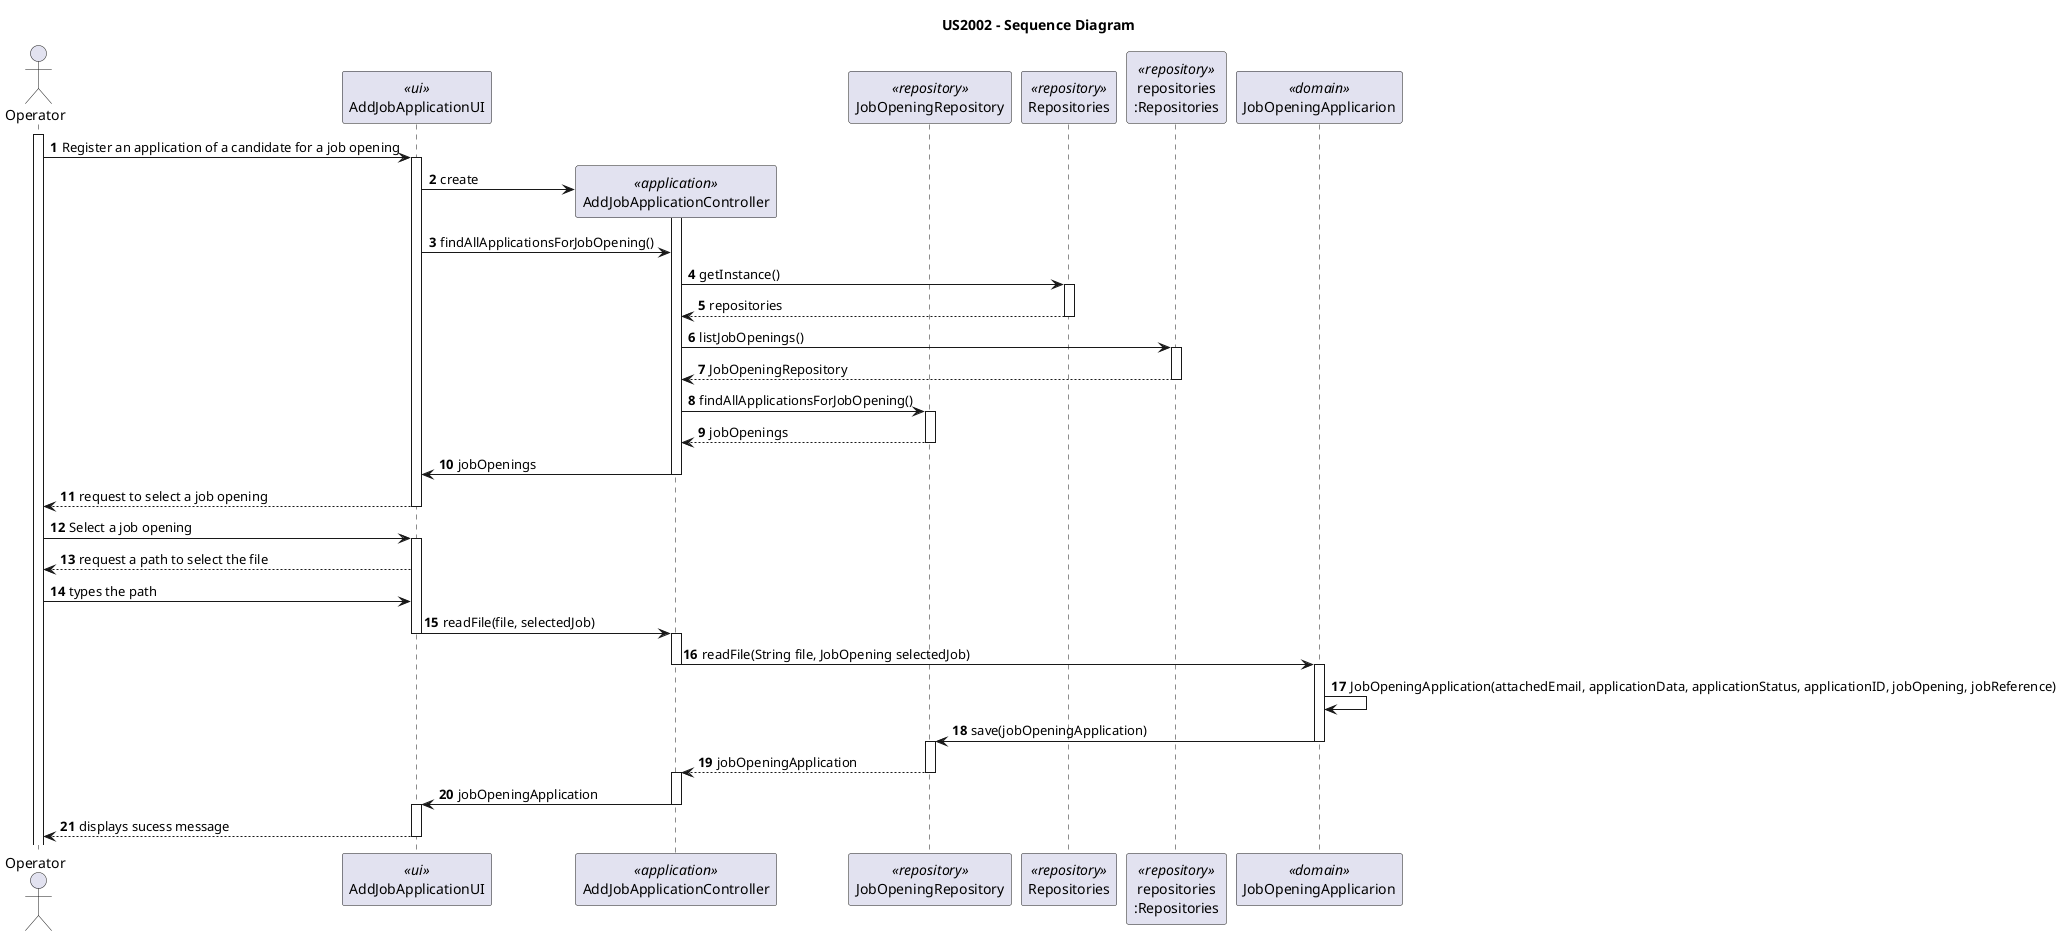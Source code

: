 @startuml
'https://plantuml.com/use-case-diagram
skinparam packageStyle rectangle
skinparam shadowing false
autonumber

title US2002 - Sequence Diagram


actor "Operator" as OP
participant "AddJobApplicationUI" as UI <<ui>>
participant "AddJobApplicationController" as Controller <<application>>
participant "JobOpeningRepository" as OPrepo <<repository>>
participant "Repositories" as repo <<repository>>
participant "repositories\n:Repositories" as PLAT <<repository>>
participant "JobOpeningApplicarion" as JOA <<domain>>




activate OP

    OP -> UI:  Register an application of a candidate for a job opening
    activate UI

        UI -> Controller **: create
        activate Controller
        UI -> Controller: findAllApplicationsForJobOpening()
        Controller -> repo: getInstance()
        activate repo

            repo --> Controller : repositories
        deactivate repo
        Controller -> PLAT: listJobOpenings()
        activate PLAT

            PLAT --> Controller: JobOpeningRepository
        deactivate PLAT
        Controller -> OPrepo: findAllApplicationsForJobOpening()
        activate OPrepo

            OPrepo --> Controller: jobOpenings
            deactivate OPrepo


        Controller -> UI: jobOpenings
        deactivate Controller
        UI --> OP: request to select a job opening
        deactivate UI
        OP -> UI: Select a job opening
        activate UI

        UI --> OP : request a path to select the file
        OP -> UI: types the path

        UI -> Controller: readFile(file, selectedJob)
        deactivate UI
        activate Controller

        Controller ->  JOA : readFile(String file, JobOpening selectedJob)
        deactivate Controller

        activate JOA

        JOA -> JOA : JobOpeningApplication(attachedEmail, applicationData, applicationStatus, applicationID, jobOpening, jobReference)
        JOA -> OPrepo : save(jobOpeningApplication)
        deactivate JOA
        activate OPrepo

        OPrepo --> Controller : jobOpeningApplication
        deactivate OPrepo

        activate Controller

        Controller -> UI: jobOpeningApplication
        deactivate Controller

        activate UI

        UI --> OP: displays sucess message

        deactivate UI


     @enduml